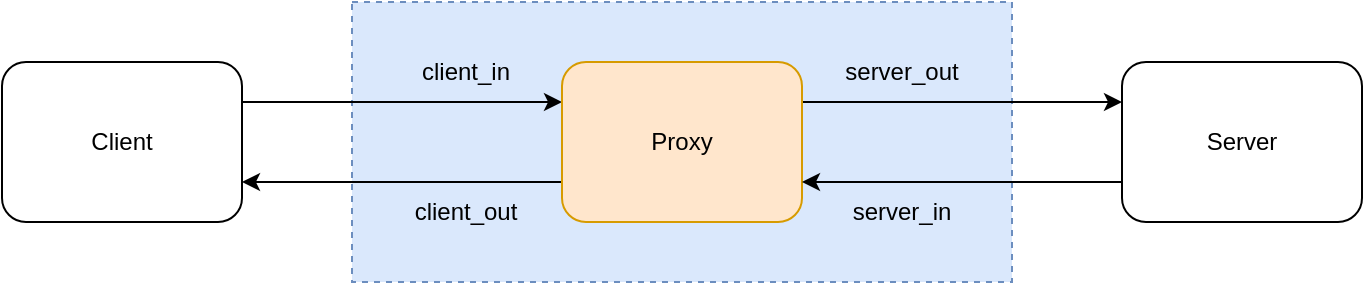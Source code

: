 <mxfile version="20.8.20" type="github">
  <diagram name="Page-1" id="8XETg-70EDmgeIA6E9z_">
    <mxGraphModel dx="968" dy="692" grid="1" gridSize="10" guides="1" tooltips="1" connect="1" arrows="1" fold="1" page="1" pageScale="1" pageWidth="850" pageHeight="1100" math="0" shadow="0">
      <root>
        <mxCell id="0" />
        <mxCell id="1" parent="0" />
        <mxCell id="RhbkSSskdxaJuLNrv9G9-12" value="" style="rounded=0;whiteSpace=wrap;html=1;fillColor=#dae8fc;dashed=1;strokeColor=#6c8ebf;" vertex="1" parent="1">
          <mxGeometry x="215" y="170" width="330" height="140" as="geometry" />
        </mxCell>
        <mxCell id="RhbkSSskdxaJuLNrv9G9-4" style="edgeStyle=orthogonalEdgeStyle;rounded=0;orthogonalLoop=1;jettySize=auto;html=1;exitX=1;exitY=0.25;exitDx=0;exitDy=0;entryX=0;entryY=0.25;entryDx=0;entryDy=0;" edge="1" parent="1" source="RhbkSSskdxaJuLNrv9G9-1" target="RhbkSSskdxaJuLNrv9G9-2">
          <mxGeometry relative="1" as="geometry" />
        </mxCell>
        <mxCell id="RhbkSSskdxaJuLNrv9G9-1" value="Client" style="rounded=1;whiteSpace=wrap;html=1;" vertex="1" parent="1">
          <mxGeometry x="40" y="200" width="120" height="80" as="geometry" />
        </mxCell>
        <mxCell id="RhbkSSskdxaJuLNrv9G9-5" style="edgeStyle=orthogonalEdgeStyle;rounded=0;orthogonalLoop=1;jettySize=auto;html=1;exitX=0;exitY=0.75;exitDx=0;exitDy=0;entryX=1;entryY=0.75;entryDx=0;entryDy=0;" edge="1" parent="1" source="RhbkSSskdxaJuLNrv9G9-2" target="RhbkSSskdxaJuLNrv9G9-1">
          <mxGeometry relative="1" as="geometry" />
        </mxCell>
        <mxCell id="RhbkSSskdxaJuLNrv9G9-6" style="edgeStyle=orthogonalEdgeStyle;rounded=0;orthogonalLoop=1;jettySize=auto;html=1;exitX=1;exitY=0.25;exitDx=0;exitDy=0;entryX=0;entryY=0.25;entryDx=0;entryDy=0;" edge="1" parent="1" source="RhbkSSskdxaJuLNrv9G9-2" target="RhbkSSskdxaJuLNrv9G9-3">
          <mxGeometry relative="1" as="geometry" />
        </mxCell>
        <mxCell id="RhbkSSskdxaJuLNrv9G9-2" value="Proxy" style="rounded=1;whiteSpace=wrap;html=1;fillColor=#ffe6cc;strokeColor=#d79b00;" vertex="1" parent="1">
          <mxGeometry x="320" y="200" width="120" height="80" as="geometry" />
        </mxCell>
        <mxCell id="RhbkSSskdxaJuLNrv9G9-7" style="edgeStyle=orthogonalEdgeStyle;rounded=0;orthogonalLoop=1;jettySize=auto;html=1;exitX=0;exitY=0.75;exitDx=0;exitDy=0;entryX=1;entryY=0.75;entryDx=0;entryDy=0;" edge="1" parent="1" source="RhbkSSskdxaJuLNrv9G9-3" target="RhbkSSskdxaJuLNrv9G9-2">
          <mxGeometry relative="1" as="geometry" />
        </mxCell>
        <mxCell id="RhbkSSskdxaJuLNrv9G9-3" value="Server" style="rounded=1;whiteSpace=wrap;html=1;" vertex="1" parent="1">
          <mxGeometry x="600" y="200" width="120" height="80" as="geometry" />
        </mxCell>
        <mxCell id="RhbkSSskdxaJuLNrv9G9-8" value="client_in" style="text;html=1;strokeColor=none;fillColor=none;align=center;verticalAlign=middle;whiteSpace=wrap;rounded=0;" vertex="1" parent="1">
          <mxGeometry x="242" y="190" width="60" height="30" as="geometry" />
        </mxCell>
        <mxCell id="RhbkSSskdxaJuLNrv9G9-9" value="client_out" style="text;html=1;strokeColor=none;fillColor=none;align=center;verticalAlign=middle;whiteSpace=wrap;rounded=0;" vertex="1" parent="1">
          <mxGeometry x="242" y="260" width="60" height="30" as="geometry" />
        </mxCell>
        <mxCell id="RhbkSSskdxaJuLNrv9G9-10" value="server_out" style="text;html=1;strokeColor=none;fillColor=none;align=center;verticalAlign=middle;whiteSpace=wrap;rounded=0;" vertex="1" parent="1">
          <mxGeometry x="460" y="190" width="60" height="30" as="geometry" />
        </mxCell>
        <mxCell id="RhbkSSskdxaJuLNrv9G9-11" value="server_in" style="text;html=1;strokeColor=none;fillColor=none;align=center;verticalAlign=middle;whiteSpace=wrap;rounded=0;" vertex="1" parent="1">
          <mxGeometry x="460" y="260" width="60" height="30" as="geometry" />
        </mxCell>
      </root>
    </mxGraphModel>
  </diagram>
</mxfile>
